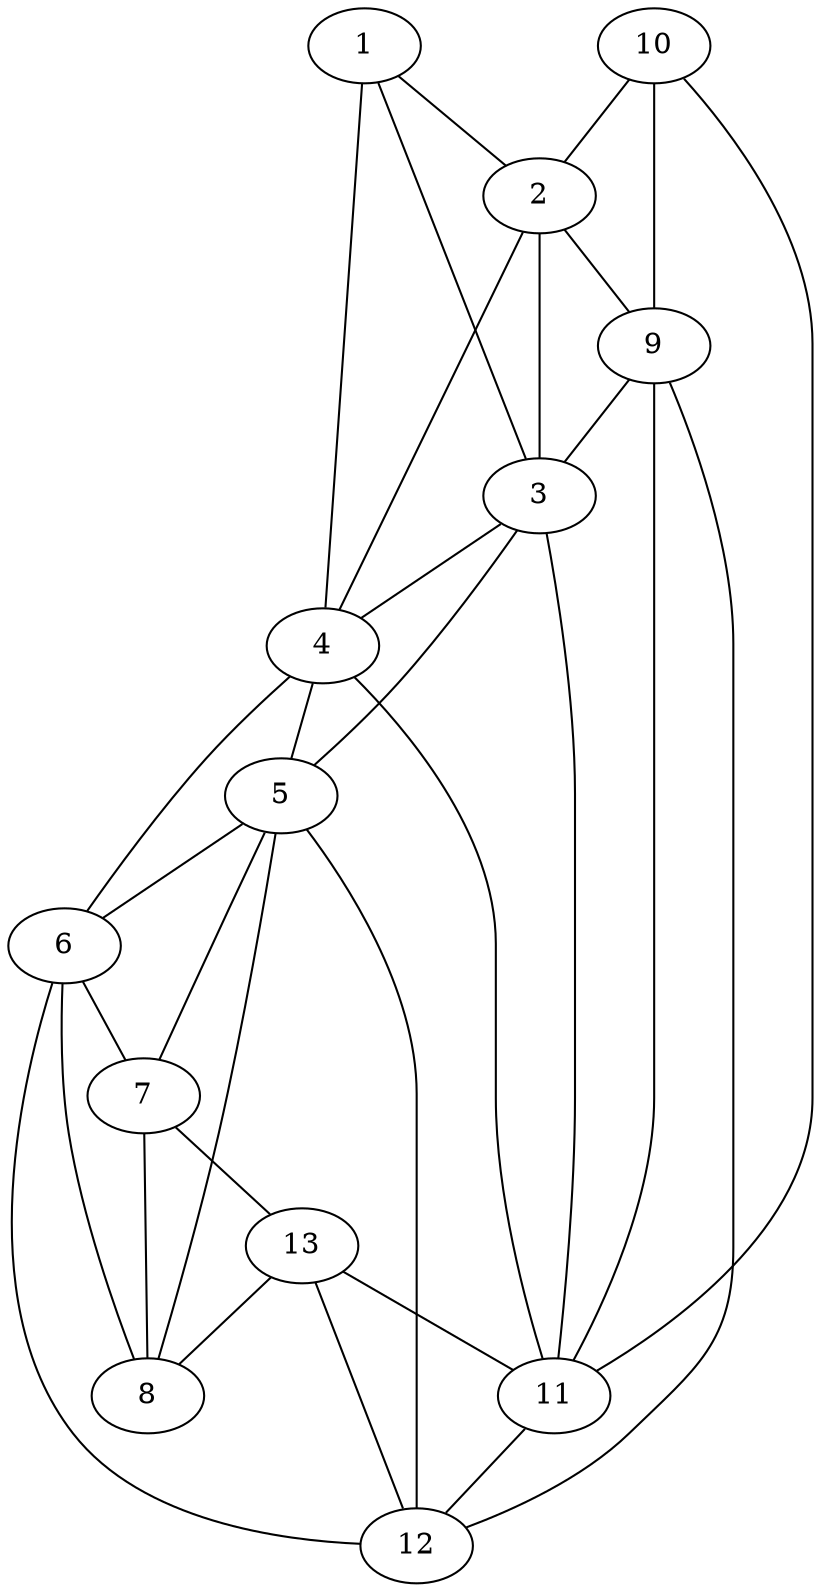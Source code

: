 graph pdb1h0s {
	1	 [aaLength=5,
		sequence=NLGRL,
		type=0];
	2	 [aaLength=17,
		sequence=THDELVALIEREAAELG,
		type=0];
	1 -- 2	 [distance0="19.51001",
		frequency=1,
		type0=1];
	3	 [aaLength=16,
		sequence=SEAQLLDWIHQAADAA,
		type=0];
	1 -- 3	 [distance0="43.93169",
		frequency=1,
		type0=2];
	4	 [aaLength=7,
		sequence=AGGLTHT,
		type=0];
	1 -- 4	 [distance0="64.96393",
		frequency=1,
		type0=3];
	2 -- 3	 [distance0="31.63716",
		frequency=1,
		type0=2];
	2 -- 4	 [distance0="52.91094",
		frequency=1,
		type0=3];
	9	 [aaLength=6,
		sequence=KAVVRQ,
		type=1];
	2 -- 9	 [distance0="1.0",
		frequency=1,
		type0=4];
	5	 [aaLength=10,
		sequence=SVALRDACAE,
		type=0];
	3 -- 5	 [distance0="31.0552",
		frequency=1,
		type0=2];
	3 -- 4	 [distance0="26.48386",
		frequency=1,
		type0=1];
	11	 [aaLength=4,
		sequence=VILN,
		type=1];
	3 -- 11	 [distance0="2.0",
		frequency=1,
		type0=4];
	4 -- 5	 [distance0="8.772867",
		distance1="0.0",
		frequency=2,
		type0=1,
		type1=5];
	6	 [aaLength=5,
		sequence=NVHAR,
		type=0];
	4 -- 6	 [distance0="31.44921",
		frequency=1,
		type0=3];
	5 -- 6	 [distance0="28.69701",
		frequency=1,
		type0=2];
	12	 [aaLength=5,
		sequence=LIEVH,
		type=1];
	5 -- 12	 [distance0="4.0",
		frequency=1,
		type0=4];
	7	 [aaLength=6,
		sequence=EEFRRH,
		type=0];
	6 -- 7	 [distance0="9.914558",
		distance1="0.0",
		frequency=2,
		type0=1,
		type1=5];
	7 -- 5	 [distance0="30.53804",
		frequency=1,
		type0=2];
	13	 [aaLength=4,
		sequence=GVIV,
		type=1];
	7 -- 13	 [distance0="8.0",
		frequency=1,
		type0=4];
	8	 [aaLength=14,
		sequence=IQGYLLALRYLAEH,
		type=0];
	8 -- 5	 [distance0="50.6646",
		frequency=1,
		type0=3];
	8 -- 7	 [distance0="31.36837",
		frequency=1,
		type0=1];
	8 -- 6	 [distance0="31.96707",
		frequency=1,
		type0=2];
	9 -- 3	 [distance0="2.0",
		frequency=1,
		type0=4];
	9 -- 11	 [distance0="26.0",
		frequency=1,
		type0=1];
	9 -- 12	 [distance0="51.0",
		frequency=1,
		type0=3];
	10	 [aaLength=6,
		sequence=IVNVIN,
		type=1];
	10 -- 2	 [distance0="63.96324",
		distance1="18.0",
		frequency=2,
		type0=2,
		type1=4];
	10 -- 9	 [distance0="42.0",
		frequency=1,
		type0=1];
	10 -- 11	 [distance0="68.0",
		frequency=1,
		type0=3];
	11 -- 4	 [distance0="0.0",
		frequency=1,
		type0=5];
	11 -- 12	 [distance0="25.0",
		frequency=1,
		type0=1];
	12 -- 6	 [distance0="2.0",
		frequency=1,
		type0=4];
	13 -- 8	 [distance0="65.09668",
		distance1="3.0",
		frequency=2,
		type0=3,
		type1=4];
	13 -- 11	 [distance0="51.0",
		frequency=1,
		type0=2];
	13 -- 12	 [distance0="26.0",
		frequency=1,
		type0=1];
}
